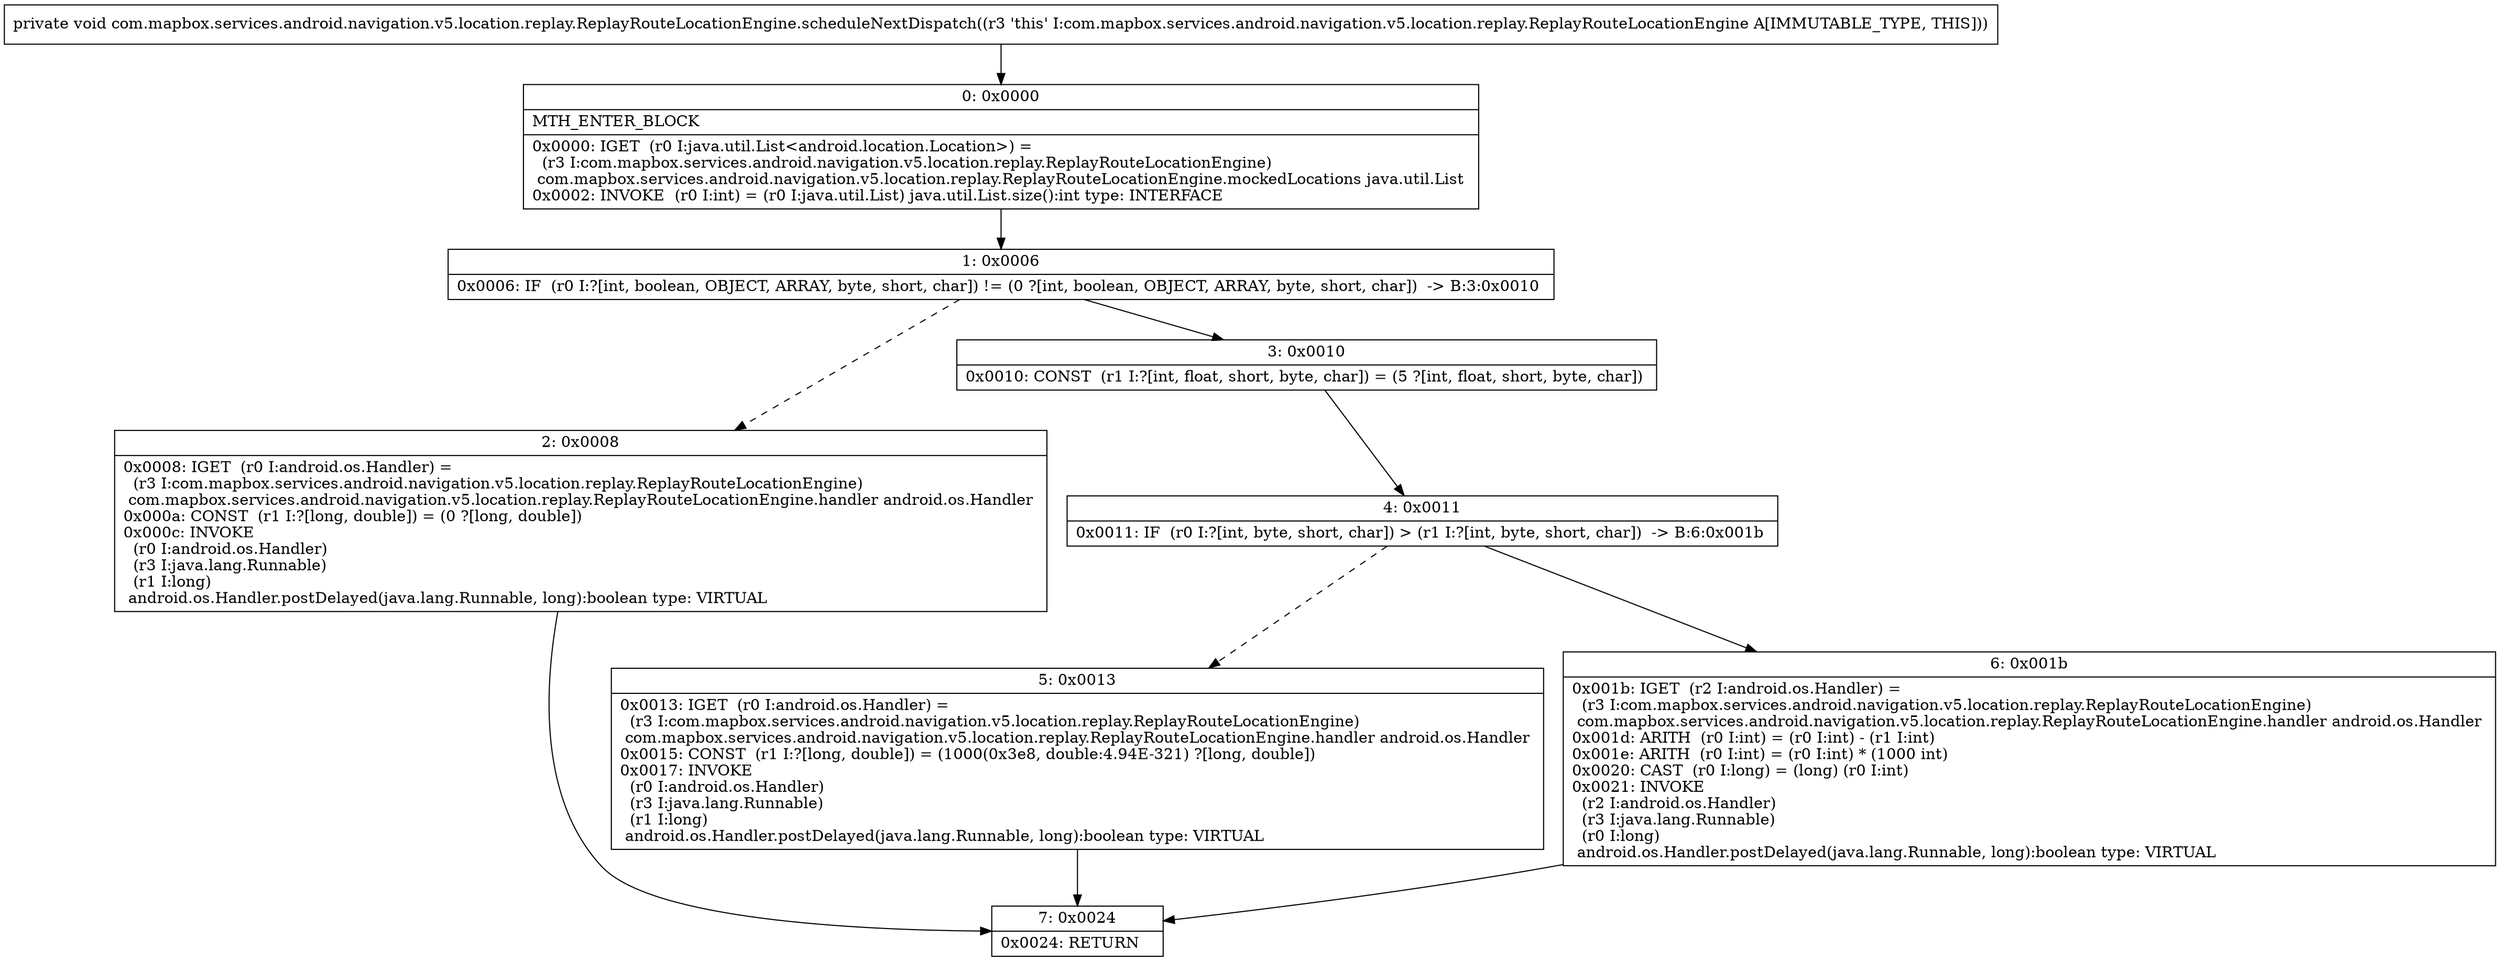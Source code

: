 digraph "CFG forcom.mapbox.services.android.navigation.v5.location.replay.ReplayRouteLocationEngine.scheduleNextDispatch()V" {
Node_0 [shape=record,label="{0\:\ 0x0000|MTH_ENTER_BLOCK\l|0x0000: IGET  (r0 I:java.util.List\<android.location.Location\>) = \l  (r3 I:com.mapbox.services.android.navigation.v5.location.replay.ReplayRouteLocationEngine)\l com.mapbox.services.android.navigation.v5.location.replay.ReplayRouteLocationEngine.mockedLocations java.util.List \l0x0002: INVOKE  (r0 I:int) = (r0 I:java.util.List) java.util.List.size():int type: INTERFACE \l}"];
Node_1 [shape=record,label="{1\:\ 0x0006|0x0006: IF  (r0 I:?[int, boolean, OBJECT, ARRAY, byte, short, char]) != (0 ?[int, boolean, OBJECT, ARRAY, byte, short, char])  \-\> B:3:0x0010 \l}"];
Node_2 [shape=record,label="{2\:\ 0x0008|0x0008: IGET  (r0 I:android.os.Handler) = \l  (r3 I:com.mapbox.services.android.navigation.v5.location.replay.ReplayRouteLocationEngine)\l com.mapbox.services.android.navigation.v5.location.replay.ReplayRouteLocationEngine.handler android.os.Handler \l0x000a: CONST  (r1 I:?[long, double]) = (0 ?[long, double]) \l0x000c: INVOKE  \l  (r0 I:android.os.Handler)\l  (r3 I:java.lang.Runnable)\l  (r1 I:long)\l android.os.Handler.postDelayed(java.lang.Runnable, long):boolean type: VIRTUAL \l}"];
Node_3 [shape=record,label="{3\:\ 0x0010|0x0010: CONST  (r1 I:?[int, float, short, byte, char]) = (5 ?[int, float, short, byte, char]) \l}"];
Node_4 [shape=record,label="{4\:\ 0x0011|0x0011: IF  (r0 I:?[int, byte, short, char]) \> (r1 I:?[int, byte, short, char])  \-\> B:6:0x001b \l}"];
Node_5 [shape=record,label="{5\:\ 0x0013|0x0013: IGET  (r0 I:android.os.Handler) = \l  (r3 I:com.mapbox.services.android.navigation.v5.location.replay.ReplayRouteLocationEngine)\l com.mapbox.services.android.navigation.v5.location.replay.ReplayRouteLocationEngine.handler android.os.Handler \l0x0015: CONST  (r1 I:?[long, double]) = (1000(0x3e8, double:4.94E\-321) ?[long, double]) \l0x0017: INVOKE  \l  (r0 I:android.os.Handler)\l  (r3 I:java.lang.Runnable)\l  (r1 I:long)\l android.os.Handler.postDelayed(java.lang.Runnable, long):boolean type: VIRTUAL \l}"];
Node_6 [shape=record,label="{6\:\ 0x001b|0x001b: IGET  (r2 I:android.os.Handler) = \l  (r3 I:com.mapbox.services.android.navigation.v5.location.replay.ReplayRouteLocationEngine)\l com.mapbox.services.android.navigation.v5.location.replay.ReplayRouteLocationEngine.handler android.os.Handler \l0x001d: ARITH  (r0 I:int) = (r0 I:int) \- (r1 I:int) \l0x001e: ARITH  (r0 I:int) = (r0 I:int) * (1000 int) \l0x0020: CAST  (r0 I:long) = (long) (r0 I:int) \l0x0021: INVOKE  \l  (r2 I:android.os.Handler)\l  (r3 I:java.lang.Runnable)\l  (r0 I:long)\l android.os.Handler.postDelayed(java.lang.Runnable, long):boolean type: VIRTUAL \l}"];
Node_7 [shape=record,label="{7\:\ 0x0024|0x0024: RETURN   \l}"];
MethodNode[shape=record,label="{private void com.mapbox.services.android.navigation.v5.location.replay.ReplayRouteLocationEngine.scheduleNextDispatch((r3 'this' I:com.mapbox.services.android.navigation.v5.location.replay.ReplayRouteLocationEngine A[IMMUTABLE_TYPE, THIS])) }"];
MethodNode -> Node_0;
Node_0 -> Node_1;
Node_1 -> Node_2[style=dashed];
Node_1 -> Node_3;
Node_2 -> Node_7;
Node_3 -> Node_4;
Node_4 -> Node_5[style=dashed];
Node_4 -> Node_6;
Node_5 -> Node_7;
Node_6 -> Node_7;
}

